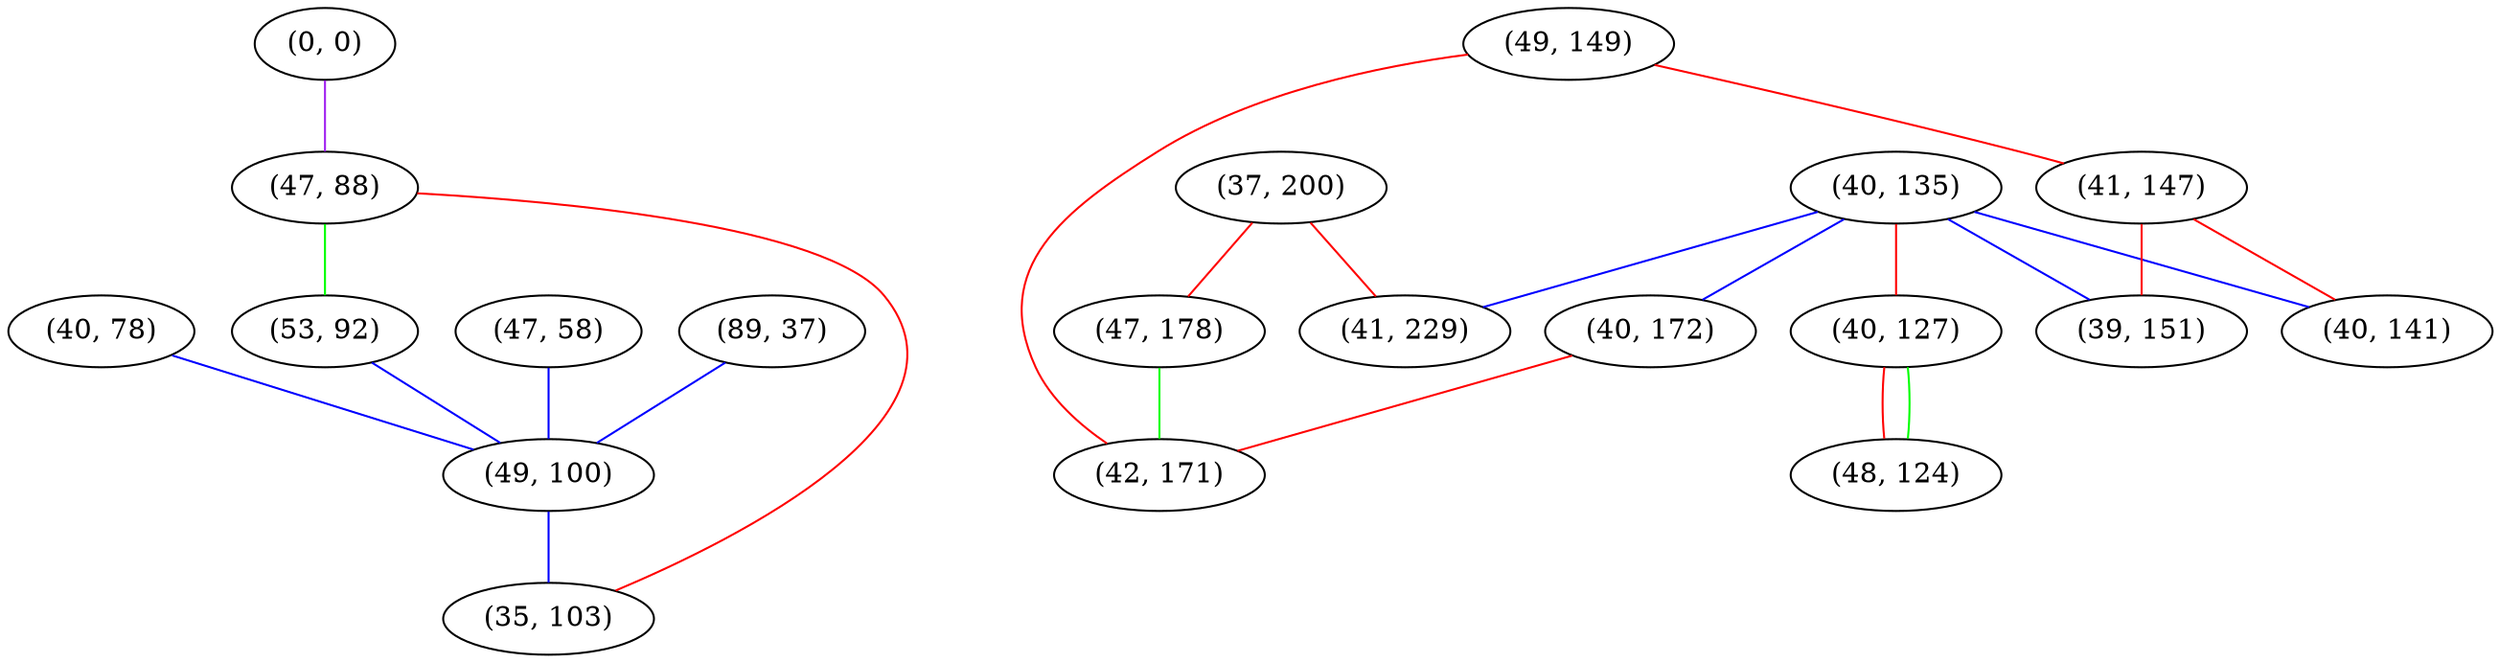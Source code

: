 graph "" {
"(40, 78)";
"(0, 0)";
"(47, 88)";
"(40, 135)";
"(40, 172)";
"(47, 58)";
"(89, 37)";
"(53, 92)";
"(40, 127)";
"(48, 124)";
"(49, 149)";
"(37, 200)";
"(47, 178)";
"(41, 229)";
"(49, 100)";
"(35, 103)";
"(42, 171)";
"(41, 147)";
"(39, 151)";
"(40, 141)";
"(40, 78)" -- "(49, 100)"  [color=blue, key=0, weight=3];
"(0, 0)" -- "(47, 88)"  [color=purple, key=0, weight=4];
"(47, 88)" -- "(35, 103)"  [color=red, key=0, weight=1];
"(47, 88)" -- "(53, 92)"  [color=green, key=0, weight=2];
"(40, 135)" -- "(41, 229)"  [color=blue, key=0, weight=3];
"(40, 135)" -- "(40, 141)"  [color=blue, key=0, weight=3];
"(40, 135)" -- "(39, 151)"  [color=blue, key=0, weight=3];
"(40, 135)" -- "(40, 127)"  [color=red, key=0, weight=1];
"(40, 135)" -- "(40, 172)"  [color=blue, key=0, weight=3];
"(40, 172)" -- "(42, 171)"  [color=red, key=0, weight=1];
"(47, 58)" -- "(49, 100)"  [color=blue, key=0, weight=3];
"(89, 37)" -- "(49, 100)"  [color=blue, key=0, weight=3];
"(53, 92)" -- "(49, 100)"  [color=blue, key=0, weight=3];
"(40, 127)" -- "(48, 124)"  [color=red, key=0, weight=1];
"(40, 127)" -- "(48, 124)"  [color=green, key=1, weight=2];
"(49, 149)" -- "(41, 147)"  [color=red, key=0, weight=1];
"(49, 149)" -- "(42, 171)"  [color=red, key=0, weight=1];
"(37, 200)" -- "(41, 229)"  [color=red, key=0, weight=1];
"(37, 200)" -- "(47, 178)"  [color=red, key=0, weight=1];
"(47, 178)" -- "(42, 171)"  [color=green, key=0, weight=2];
"(49, 100)" -- "(35, 103)"  [color=blue, key=0, weight=3];
"(41, 147)" -- "(40, 141)"  [color=red, key=0, weight=1];
"(41, 147)" -- "(39, 151)"  [color=red, key=0, weight=1];
}
